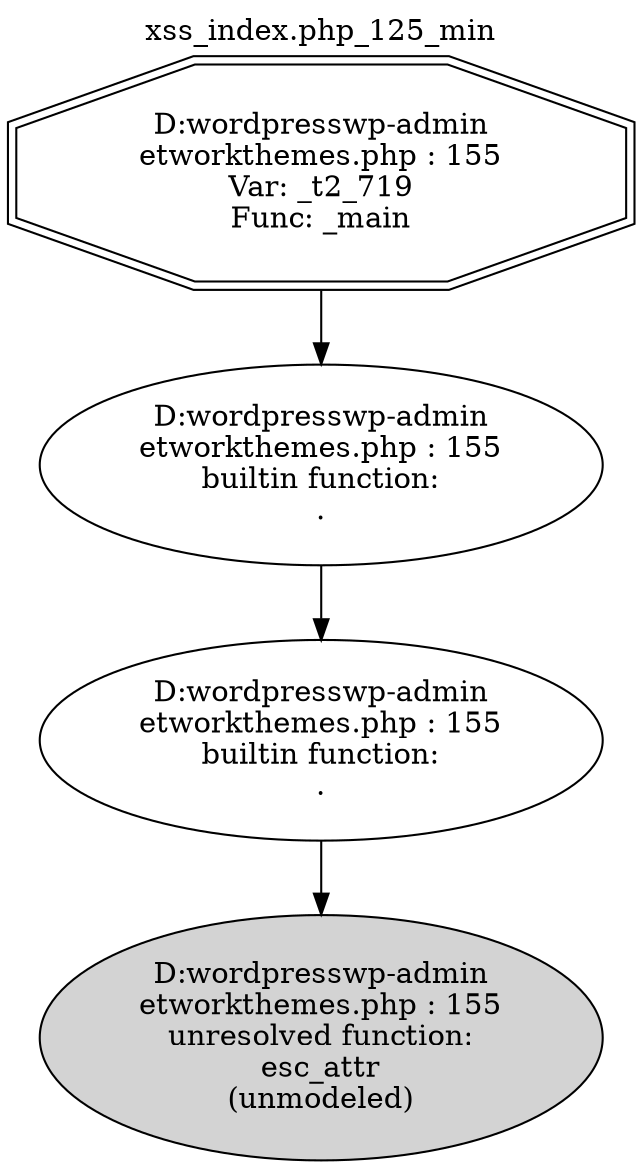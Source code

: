 digraph cfg {
  label="xss_index.php_125_min";
  labelloc=t;
  n1 [shape=doubleoctagon, label="D:\wordpress\wp-admin\network\themes.php : 155\nVar: _t2_719\nFunc: _main\n"];
  n2 [shape=ellipse, label="D:\wordpress\wp-admin\network\themes.php : 155\nbuiltin function:\n.\n"];
  n3 [shape=ellipse, label="D:\wordpress\wp-admin\network\themes.php : 155\nbuiltin function:\n.\n"];
  n4 [shape=ellipse, label="D:\wordpress\wp-admin\network\themes.php : 155\nunresolved function:\nesc_attr\n(unmodeled)\n",style=filled];
  n1 -> n2;
  n2 -> n3;
  n3 -> n4;
}
